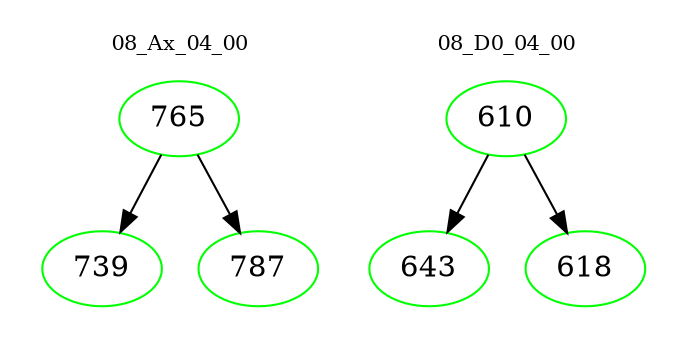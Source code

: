 digraph{
subgraph cluster_0 {
color = white
label = "08_Ax_04_00";
fontsize=10;
T0_765 [label="765", color="green"]
T0_765 -> T0_739 [color="black"]
T0_739 [label="739", color="green"]
T0_765 -> T0_787 [color="black"]
T0_787 [label="787", color="green"]
}
subgraph cluster_1 {
color = white
label = "08_D0_04_00";
fontsize=10;
T1_610 [label="610", color="green"]
T1_610 -> T1_643 [color="black"]
T1_643 [label="643", color="green"]
T1_610 -> T1_618 [color="black"]
T1_618 [label="618", color="green"]
}
}
